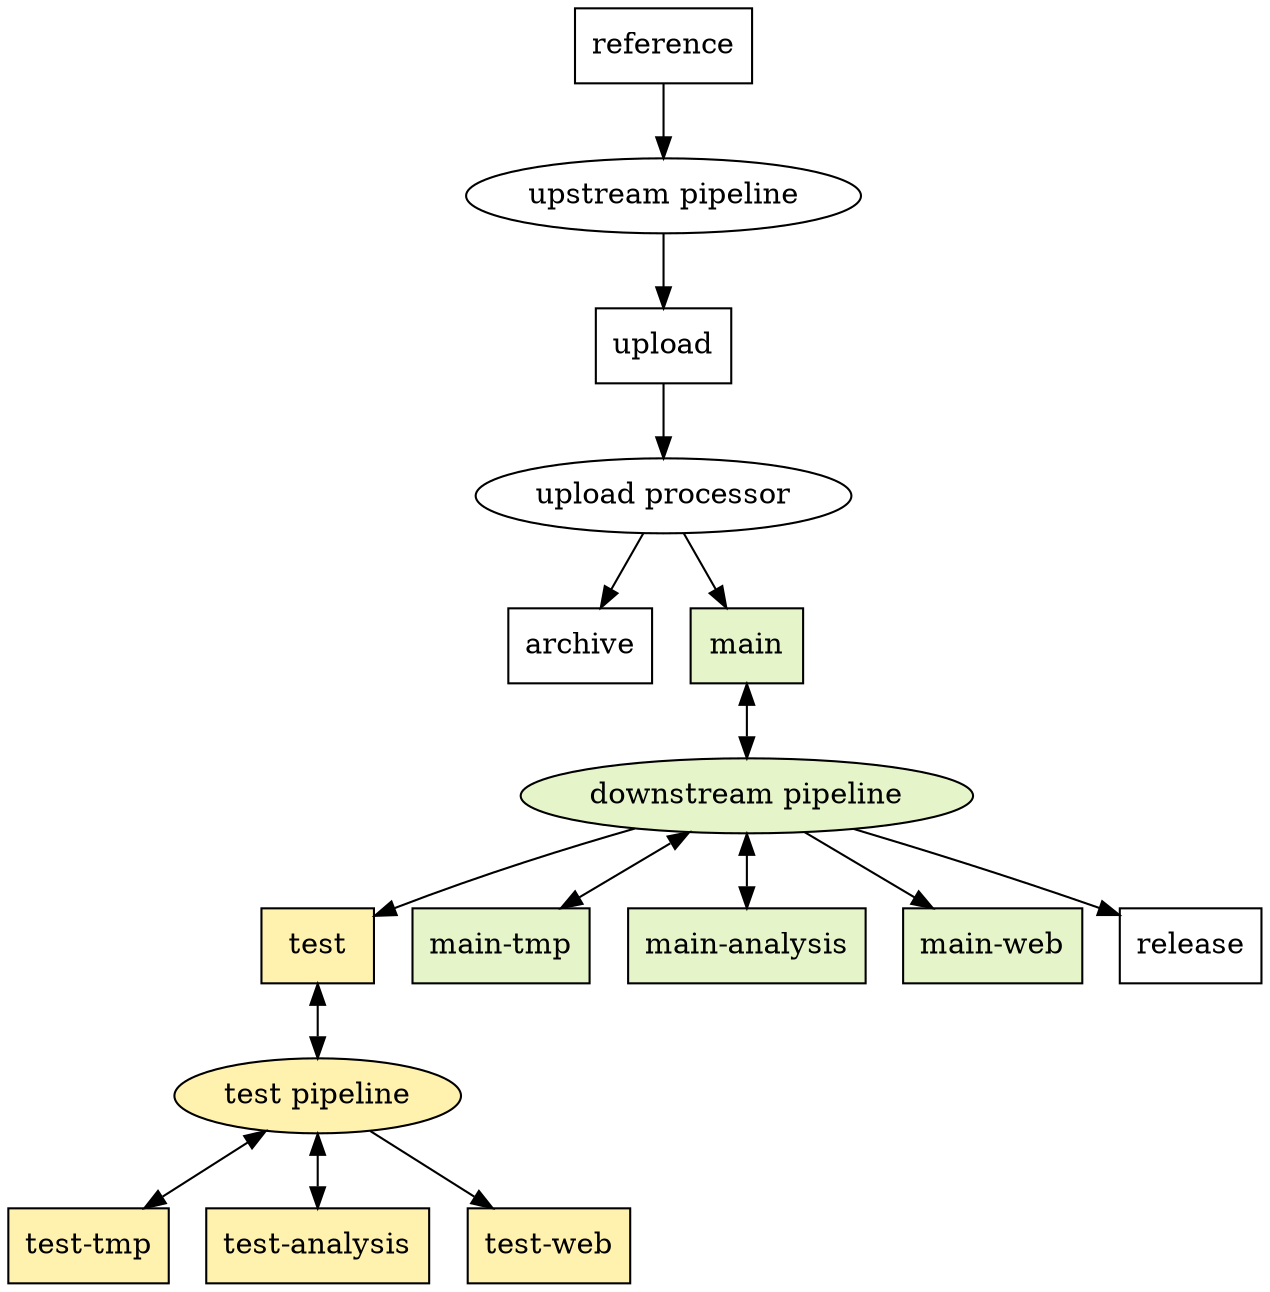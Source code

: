 digraph dataflow {
    node [colorscheme=pastel28, style=filled, fillcolor=white];

    upstream_pipeline [label="upstream pipeline"]
    downstream_pipeline [label="downstream pipeline", fillcolor=5]
    test_pipeline [label="test pipeline", fillcolor=6]
    upload_processor [label="upload processor"]
    reference [shape=box]
    upload [shape=box]
    archive [shape=box]
    main [shape=box, fillcolor=5]
    test [shape=box, fillcolor=6]
    "main-tmp" [shape=box, fillcolor=5]
    "main-analysis" [shape=box, fillcolor=5]
    "main-web" [shape=box, fillcolor=5]
    "test-tmp" [shape=box, fillcolor=6]
    "test-analysis" [shape=box, fillcolor=6]
    "test-web" [shape=box, fillcolor=6]
    release [shape=box]

    reference -> upstream_pipeline
    upstream_pipeline -> upload
    upload -> upload_processor
    upload_processor -> archive
    upload_processor -> main
    main -> downstream_pipeline [dir=both]
    downstream_pipeline -> "main-tmp" [dir=both]
    downstream_pipeline -> "main-analysis" [dir=both]
    downstream_pipeline -> "main-web"
    downstream_pipeline -> release
    downstream_pipeline -> test
    test -> test_pipeline [dir=both]
    test_pipeline -> "test-tmp" [dir=both]
    test_pipeline -> "test-analysis" [dir=both]
    test_pipeline -> "test-web"
}
